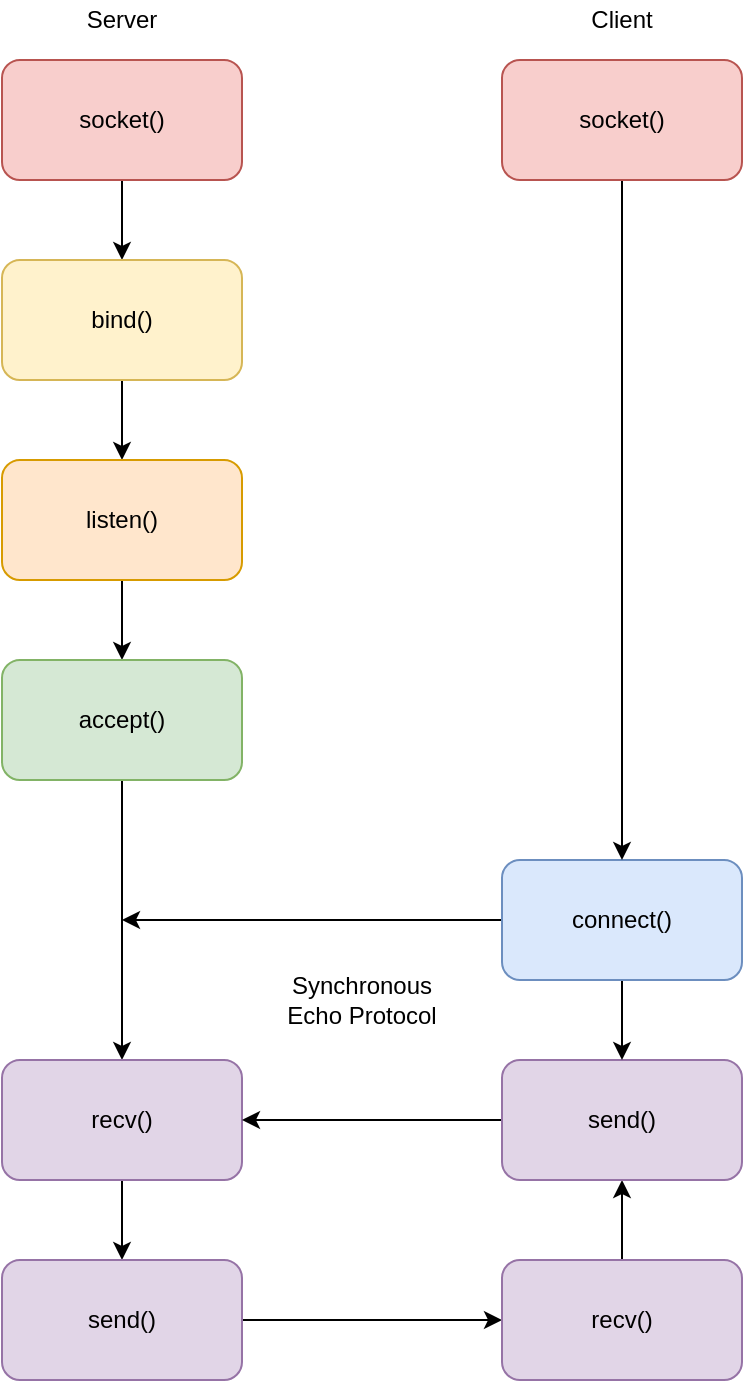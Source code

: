 <mxfile version="14.1.8" type="device" pages="2"><diagram id="RaO8PRcPnk7MTv1_naa9" name="Page-1"><mxGraphModel dx="1086" dy="966" grid="1" gridSize="10" guides="1" tooltips="1" connect="1" arrows="1" fold="1" page="1" pageScale="1" pageWidth="1100" pageHeight="850" math="0" shadow="0"><root><mxCell id="0"/><mxCell id="1" parent="0"/><mxCell id="T6puzmxSUuKgNsgs_0qv-11" style="edgeStyle=orthogonalEdgeStyle;rounded=0;orthogonalLoop=1;jettySize=auto;html=1;entryX=0.5;entryY=0;entryDx=0;entryDy=0;" edge="1" parent="1" source="T6puzmxSUuKgNsgs_0qv-1" target="T6puzmxSUuKgNsgs_0qv-2"><mxGeometry relative="1" as="geometry"/></mxCell><mxCell id="T6puzmxSUuKgNsgs_0qv-1" value="socket()" style="rounded=1;whiteSpace=wrap;html=1;fillColor=#f8cecc;strokeColor=#b85450;" vertex="1" parent="1"><mxGeometry x="280" y="100" width="120" height="60" as="geometry"/></mxCell><mxCell id="T6puzmxSUuKgNsgs_0qv-12" style="edgeStyle=orthogonalEdgeStyle;rounded=0;orthogonalLoop=1;jettySize=auto;html=1;entryX=0.5;entryY=0;entryDx=0;entryDy=0;" edge="1" parent="1" source="T6puzmxSUuKgNsgs_0qv-2" target="T6puzmxSUuKgNsgs_0qv-3"><mxGeometry relative="1" as="geometry"/></mxCell><mxCell id="T6puzmxSUuKgNsgs_0qv-2" value="bind()" style="rounded=1;whiteSpace=wrap;html=1;fillColor=#fff2cc;strokeColor=#d6b656;" vertex="1" parent="1"><mxGeometry x="280" y="200" width="120" height="60" as="geometry"/></mxCell><mxCell id="T6puzmxSUuKgNsgs_0qv-13" style="edgeStyle=orthogonalEdgeStyle;rounded=0;orthogonalLoop=1;jettySize=auto;html=1;" edge="1" parent="1" source="T6puzmxSUuKgNsgs_0qv-3" target="T6puzmxSUuKgNsgs_0qv-4"><mxGeometry relative="1" as="geometry"/></mxCell><mxCell id="T6puzmxSUuKgNsgs_0qv-3" value="listen()" style="rounded=1;whiteSpace=wrap;html=1;fillColor=#ffe6cc;strokeColor=#d79b00;" vertex="1" parent="1"><mxGeometry x="280" y="300" width="120" height="60" as="geometry"/></mxCell><mxCell id="T6puzmxSUuKgNsgs_0qv-14" style="edgeStyle=orthogonalEdgeStyle;rounded=0;orthogonalLoop=1;jettySize=auto;html=1;entryX=0.5;entryY=0;entryDx=0;entryDy=0;" edge="1" parent="1" source="T6puzmxSUuKgNsgs_0qv-4" target="T6puzmxSUuKgNsgs_0qv-5"><mxGeometry relative="1" as="geometry"/></mxCell><mxCell id="T6puzmxSUuKgNsgs_0qv-4" value="accept()" style="rounded=1;whiteSpace=wrap;html=1;fillColor=#d5e8d4;strokeColor=#82b366;" vertex="1" parent="1"><mxGeometry x="280" y="400" width="120" height="60" as="geometry"/></mxCell><mxCell id="T6puzmxSUuKgNsgs_0qv-15" style="edgeStyle=orthogonalEdgeStyle;rounded=0;orthogonalLoop=1;jettySize=auto;html=1;entryX=0.5;entryY=0;entryDx=0;entryDy=0;" edge="1" parent="1" source="T6puzmxSUuKgNsgs_0qv-5" target="T6puzmxSUuKgNsgs_0qv-6"><mxGeometry relative="1" as="geometry"/></mxCell><mxCell id="T6puzmxSUuKgNsgs_0qv-5" value="recv()" style="rounded=1;whiteSpace=wrap;html=1;fillColor=#e1d5e7;strokeColor=#9673a6;" vertex="1" parent="1"><mxGeometry x="280" y="600" width="120" height="60" as="geometry"/></mxCell><mxCell id="T6puzmxSUuKgNsgs_0qv-20" style="edgeStyle=orthogonalEdgeStyle;rounded=0;orthogonalLoop=1;jettySize=auto;html=1;entryX=0;entryY=0.5;entryDx=0;entryDy=0;" edge="1" parent="1" source="T6puzmxSUuKgNsgs_0qv-6" target="T6puzmxSUuKgNsgs_0qv-7"><mxGeometry relative="1" as="geometry"/></mxCell><mxCell id="T6puzmxSUuKgNsgs_0qv-6" value="send()" style="rounded=1;whiteSpace=wrap;html=1;fillColor=#e1d5e7;strokeColor=#9673a6;" vertex="1" parent="1"><mxGeometry x="280" y="700" width="120" height="60" as="geometry"/></mxCell><mxCell id="T6puzmxSUuKgNsgs_0qv-21" style="edgeStyle=orthogonalEdgeStyle;rounded=0;orthogonalLoop=1;jettySize=auto;html=1;entryX=0.5;entryY=1;entryDx=0;entryDy=0;" edge="1" parent="1" source="T6puzmxSUuKgNsgs_0qv-7" target="T6puzmxSUuKgNsgs_0qv-8"><mxGeometry relative="1" as="geometry"/></mxCell><mxCell id="T6puzmxSUuKgNsgs_0qv-7" value="recv()" style="rounded=1;whiteSpace=wrap;html=1;fillColor=#e1d5e7;strokeColor=#9673a6;" vertex="1" parent="1"><mxGeometry x="530" y="700" width="120" height="60" as="geometry"/></mxCell><mxCell id="T6puzmxSUuKgNsgs_0qv-19" style="edgeStyle=orthogonalEdgeStyle;rounded=0;orthogonalLoop=1;jettySize=auto;html=1;entryX=1;entryY=0.5;entryDx=0;entryDy=0;" edge="1" parent="1" source="T6puzmxSUuKgNsgs_0qv-8" target="T6puzmxSUuKgNsgs_0qv-5"><mxGeometry relative="1" as="geometry"/></mxCell><mxCell id="T6puzmxSUuKgNsgs_0qv-8" value="send()" style="rounded=1;whiteSpace=wrap;html=1;fillColor=#e1d5e7;strokeColor=#9673a6;" vertex="1" parent="1"><mxGeometry x="530" y="600" width="120" height="60" as="geometry"/></mxCell><mxCell id="T6puzmxSUuKgNsgs_0qv-17" style="edgeStyle=orthogonalEdgeStyle;rounded=0;orthogonalLoop=1;jettySize=auto;html=1;" edge="1" parent="1" source="T6puzmxSUuKgNsgs_0qv-9"><mxGeometry relative="1" as="geometry"><mxPoint x="340" y="530" as="targetPoint"/></mxGeometry></mxCell><mxCell id="T6puzmxSUuKgNsgs_0qv-18" style="edgeStyle=orthogonalEdgeStyle;rounded=0;orthogonalLoop=1;jettySize=auto;html=1;entryX=0.5;entryY=0;entryDx=0;entryDy=0;" edge="1" parent="1" source="T6puzmxSUuKgNsgs_0qv-9" target="T6puzmxSUuKgNsgs_0qv-8"><mxGeometry relative="1" as="geometry"/></mxCell><mxCell id="T6puzmxSUuKgNsgs_0qv-9" value="connect()" style="rounded=1;whiteSpace=wrap;html=1;fillColor=#dae8fc;strokeColor=#6c8ebf;" vertex="1" parent="1"><mxGeometry x="530" y="500" width="120" height="60" as="geometry"/></mxCell><mxCell id="T6puzmxSUuKgNsgs_0qv-16" style="edgeStyle=orthogonalEdgeStyle;rounded=0;orthogonalLoop=1;jettySize=auto;html=1;entryX=0.5;entryY=0;entryDx=0;entryDy=0;" edge="1" parent="1" source="T6puzmxSUuKgNsgs_0qv-10" target="T6puzmxSUuKgNsgs_0qv-9"><mxGeometry relative="1" as="geometry"/></mxCell><mxCell id="T6puzmxSUuKgNsgs_0qv-10" value="socket()" style="rounded=1;whiteSpace=wrap;html=1;fillColor=#f8cecc;strokeColor=#b85450;" vertex="1" parent="1"><mxGeometry x="530" y="100" width="120" height="60" as="geometry"/></mxCell><mxCell id="T6puzmxSUuKgNsgs_0qv-22" value="Server" style="text;html=1;strokeColor=none;fillColor=none;align=center;verticalAlign=middle;whiteSpace=wrap;rounded=0;" vertex="1" parent="1"><mxGeometry x="320" y="70" width="40" height="20" as="geometry"/></mxCell><mxCell id="T6puzmxSUuKgNsgs_0qv-23" value="Client" style="text;html=1;strokeColor=none;fillColor=none;align=center;verticalAlign=middle;whiteSpace=wrap;rounded=0;" vertex="1" parent="1"><mxGeometry x="570" y="70" width="40" height="20" as="geometry"/></mxCell><mxCell id="T6puzmxSUuKgNsgs_0qv-24" value="Synchronous Echo Protocol" style="text;html=1;strokeColor=none;fillColor=none;align=center;verticalAlign=middle;whiteSpace=wrap;rounded=0;" vertex="1" parent="1"><mxGeometry x="420" y="560" width="80" height="20" as="geometry"/></mxCell></root></mxGraphModel></diagram><diagram id="ddt3kGmGbHehpVAtpu43" name="Page-2"><mxGraphModel dx="1551" dy="1380" grid="1" gridSize="10" guides="1" tooltips="1" connect="1" arrows="1" fold="1" page="1" pageScale="1" pageWidth="1100" pageHeight="850" math="0" shadow="0"><root><mxCell id="9aR-JgmFNz_zpdTnkNKg-0"/><mxCell id="9aR-JgmFNz_zpdTnkNKg-1" parent="9aR-JgmFNz_zpdTnkNKg-0"/><mxCell id="9aR-JgmFNz_zpdTnkNKg-2" value="" style="endArrow=classic;html=1;strokeWidth=5;fillColor=#fff2cc;strokeColor=#d6b656;" edge="1" parent="9aR-JgmFNz_zpdTnkNKg-1"><mxGeometry width="50" height="50" relative="1" as="geometry"><mxPoint x="150" y="210" as="sourcePoint"/><mxPoint x="1150" y="210" as="targetPoint"/></mxGeometry></mxCell><mxCell id="9aR-JgmFNz_zpdTnkNKg-3" value="" style="endArrow=classic;html=1;strokeWidth=5;fillColor=#d5e8d4;strokeColor=#82b366;" edge="1" parent="9aR-JgmFNz_zpdTnkNKg-1"><mxGeometry width="50" height="50" relative="1" as="geometry"><mxPoint x="150" y="450" as="sourcePoint"/><mxPoint x="1150" y="450" as="targetPoint"/></mxGeometry></mxCell><mxCell id="9aR-JgmFNz_zpdTnkNKg-4" value="&lt;font style=&quot;font-size: 20px&quot;&gt;Random Point Test Simulation Timeline&lt;/font&gt;" style="text;html=1;strokeColor=none;fillColor=none;align=center;verticalAlign=middle;whiteSpace=wrap;rounded=0;" vertex="1" parent="9aR-JgmFNz_zpdTnkNKg-1"><mxGeometry x="460" y="90" width="370" height="20" as="geometry"/></mxCell><mxCell id="9aR-JgmFNz_zpdTnkNKg-5" value="Robotic Arm (Server)" style="text;html=1;strokeColor=none;fillColor=none;align=center;verticalAlign=middle;whiteSpace=wrap;rounded=0;" vertex="1" parent="9aR-JgmFNz_zpdTnkNKg-1"><mxGeometry x="50" y="200" width="90" height="20" as="geometry"/></mxCell><mxCell id="9aR-JgmFNz_zpdTnkNKg-6" value="Camera Sensor (Client)" style="text;html=1;strokeColor=none;fillColor=none;align=center;verticalAlign=middle;whiteSpace=wrap;rounded=0;" vertex="1" parent="9aR-JgmFNz_zpdTnkNKg-1"><mxGeometry x="50" y="440" width="90" height="20" as="geometry"/></mxCell><mxCell id="9aR-JgmFNz_zpdTnkNKg-10" style="edgeStyle=orthogonalEdgeStyle;rounded=0;orthogonalLoop=1;jettySize=auto;html=1;entryX=0.5;entryY=1;entryDx=0;entryDy=0;strokeWidth=1;" edge="1" parent="9aR-JgmFNz_zpdTnkNKg-1" source="9aR-JgmFNz_zpdTnkNKg-8" target="9aR-JgmFNz_zpdTnkNKg-9"><mxGeometry relative="1" as="geometry"/></mxCell><mxCell id="9aR-JgmFNz_zpdTnkNKg-8" value="Phase 1: Place Random Point on Frame, calculate dX and dY differentials and construct dictionary" style="rounded=1;whiteSpace=wrap;html=1;fillColor=#f8cecc;strokeColor=#b85450;" vertex="1" parent="9aR-JgmFNz_zpdTnkNKg-1"><mxGeometry x="160" y="460" width="130" height="80" as="geometry"/></mxCell><mxCell id="9aR-JgmFNz_zpdTnkNKg-13" style="edgeStyle=orthogonalEdgeStyle;rounded=0;orthogonalLoop=1;jettySize=auto;html=1;entryX=0.5;entryY=0;entryDx=0;entryDy=0;strokeWidth=1;" edge="1" parent="9aR-JgmFNz_zpdTnkNKg-1" source="9aR-JgmFNz_zpdTnkNKg-9" target="9aR-JgmFNz_zpdTnkNKg-12"><mxGeometry relative="1" as="geometry"><Array as="points"><mxPoint x="505" y="270"/></Array></mxGeometry></mxCell><mxCell id="9aR-JgmFNz_zpdTnkNKg-9" value="Phase 2: Recieve dictionary from client containing point information and move the robotic arm to the correct position" style="rounded=1;whiteSpace=wrap;html=1;fillColor=#ffe6cc;strokeColor=#d79b00;" vertex="1" parent="9aR-JgmFNz_zpdTnkNKg-1"><mxGeometry x="320" y="220" width="120" height="100" as="geometry"/></mxCell><mxCell id="9aR-JgmFNz_zpdTnkNKg-11" value="Send dictionary through json.dump() to server" style="text;html=1;strokeColor=none;fillColor=none;align=center;verticalAlign=middle;whiteSpace=wrap;rounded=0;" vertex="1" parent="9aR-JgmFNz_zpdTnkNKg-1"><mxGeometry x="270" y="360" width="100" height="60" as="geometry"/></mxCell><mxCell id="9aR-JgmFNz_zpdTnkNKg-12" value="Phase 3: Recieve dictionary back through echo protocol stating success and current state of the arm" style="rounded=1;whiteSpace=wrap;html=1;fillColor=#fff2cc;strokeColor=#d6b656;" vertex="1" parent="9aR-JgmFNz_zpdTnkNKg-1"><mxGeometry x="440" y="460" width="130" height="80" as="geometry"/></mxCell><mxCell id="9aR-JgmFNz_zpdTnkNKg-14" value="Send dictionary through json.dump() to client" style="text;html=1;strokeColor=none;fillColor=none;align=center;verticalAlign=middle;whiteSpace=wrap;rounded=0;" vertex="1" parent="9aR-JgmFNz_zpdTnkNKg-1"><mxGeometry x="520" y="270" width="100" height="60" as="geometry"/></mxCell><mxCell id="9aR-JgmFNz_zpdTnkNKg-17" style="edgeStyle=orthogonalEdgeStyle;rounded=0;orthogonalLoop=1;jettySize=auto;html=1;entryX=0.5;entryY=1;entryDx=0;entryDy=0;strokeWidth=1;" edge="1" parent="9aR-JgmFNz_zpdTnkNKg-1" source="9aR-JgmFNz_zpdTnkNKg-15" target="9aR-JgmFNz_zpdTnkNKg-16"><mxGeometry relative="1" as="geometry"/></mxCell><mxCell id="9aR-JgmFNz_zpdTnkNKg-15" value="Phase 4: Detect successful arm-point location and begin conclusion protocol" style="rounded=1;whiteSpace=wrap;html=1;fillColor=#d5e8d4;strokeColor=#82b366;" vertex="1" parent="9aR-JgmFNz_zpdTnkNKg-1"><mxGeometry x="630" y="460" width="130" height="80" as="geometry"/></mxCell><mxCell id="9aR-JgmFNz_zpdTnkNKg-20" style="edgeStyle=orthogonalEdgeStyle;rounded=0;orthogonalLoop=1;jettySize=auto;html=1;entryX=0.5;entryY=0;entryDx=0;entryDy=0;strokeWidth=1;" edge="1" parent="9aR-JgmFNz_zpdTnkNKg-1" source="9aR-JgmFNz_zpdTnkNKg-16" target="9aR-JgmFNz_zpdTnkNKg-19"><mxGeometry relative="1" as="geometry"/></mxCell><mxCell id="9aR-JgmFNz_zpdTnkNKg-16" value="Phase 5: Recieve dictionary from client stating success and move arm up and back to home state" style="rounded=1;whiteSpace=wrap;html=1;fillColor=#dae8fc;strokeColor=#6c8ebf;" vertex="1" parent="9aR-JgmFNz_zpdTnkNKg-1"><mxGeometry x="800" y="230" width="130" height="80" as="geometry"/></mxCell><mxCell id="9aR-JgmFNz_zpdTnkNKg-18" value="Send dictionary through json.dump() to server" style="text;html=1;strokeColor=none;fillColor=none;align=center;verticalAlign=middle;whiteSpace=wrap;rounded=0;" vertex="1" parent="9aR-JgmFNz_zpdTnkNKg-1"><mxGeometry x="750" y="365" width="100" height="60" as="geometry"/></mxCell><mxCell id="9aR-JgmFNz_zpdTnkNKg-19" value="Phase 6: Recieve dictionary stating the current state of the arm is back at home position, ready to repeat process" style="rounded=1;whiteSpace=wrap;html=1;fillColor=#e1d5e7;strokeColor=#9673a6;" vertex="1" parent="9aR-JgmFNz_zpdTnkNKg-1"><mxGeometry x="950" y="460" width="130" height="100" as="geometry"/></mxCell><mxCell id="9aR-JgmFNz_zpdTnkNKg-21" value="Send dictionary through json.dump() to client" style="text;html=1;strokeColor=none;fillColor=none;align=center;verticalAlign=middle;whiteSpace=wrap;rounded=0;" vertex="1" parent="9aR-JgmFNz_zpdTnkNKg-1"><mxGeometry x="1030" y="270" width="100" height="60" as="geometry"/></mxCell></root></mxGraphModel></diagram></mxfile>